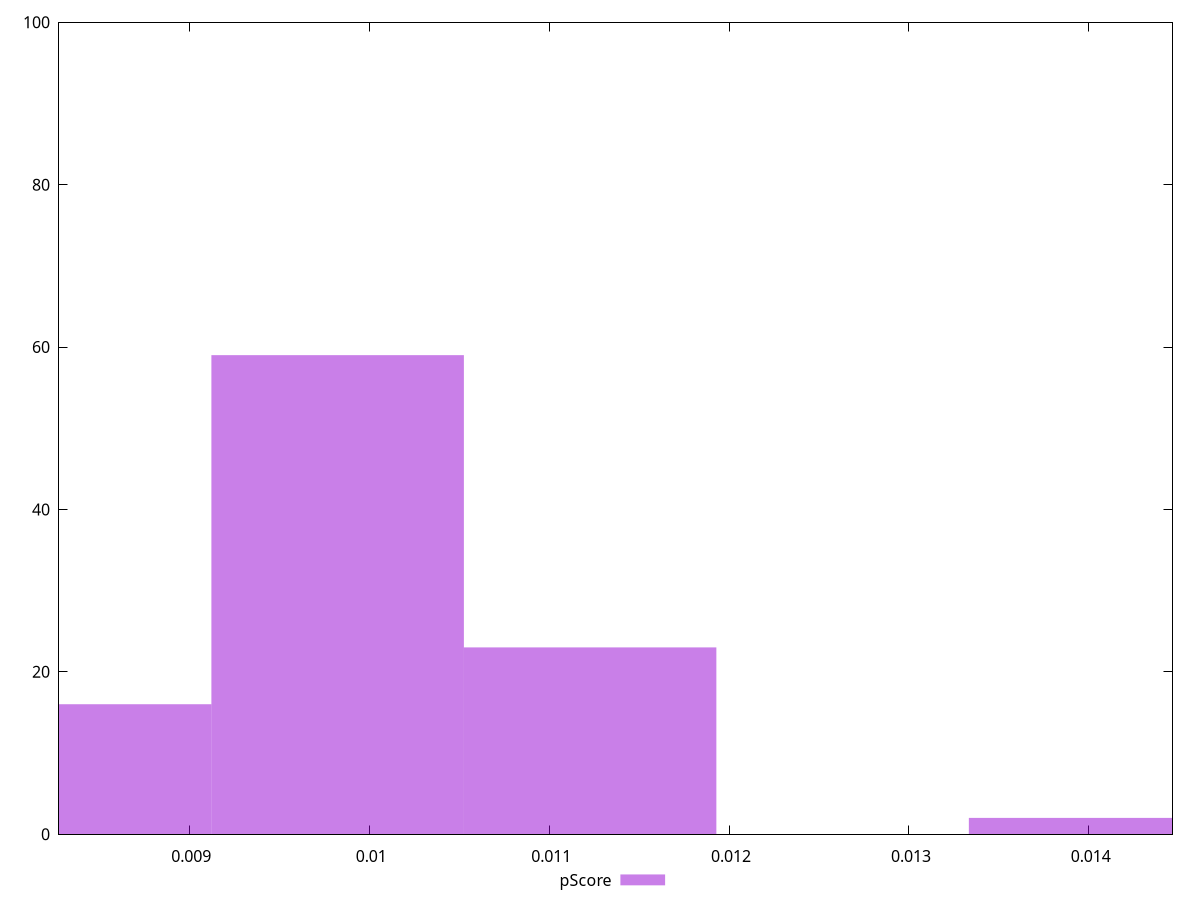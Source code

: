 reset

$pScore <<EOF
0.011227890806660411 23
0.00982440445582786 59
0.008420918104995309 16
0.014034863508325513 2
EOF

set key outside below
set boxwidth 0.0014034863508325514
set xrange [0.00827556867208562:0.014465081522968715]
set yrange [0:100]
set trange [0:100]
set style fill transparent solid 0.5 noborder
set terminal svg size 640, 490 enhanced background rgb 'white'
set output "reprap/cumulative-layout-shift/samples/pages+cached/pScore/histogram.svg"

plot $pScore title "pScore" with boxes

reset
